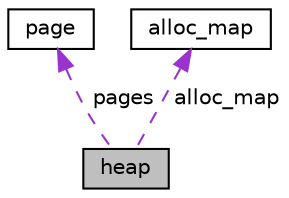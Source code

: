 digraph "heap"
{
  edge [fontname="Helvetica",fontsize="10",labelfontname="Helvetica",labelfontsize="10"];
  node [fontname="Helvetica",fontsize="10",shape=record];
  Node1 [label="heap",height=0.2,width=0.4,color="black", fillcolor="grey75", style="filled", fontcolor="black"];
  Node2 -> Node1 [dir="back",color="darkorchid3",fontsize="10",style="dashed",label=" pages" ,fontname="Helvetica"];
  Node2 [label="page",height=0.2,width=0.4,color="black", fillcolor="white", style="filled",URL="$structpage.html"];
  Node3 -> Node1 [dir="back",color="darkorchid3",fontsize="10",style="dashed",label=" alloc_map" ,fontname="Helvetica"];
  Node3 [label="alloc_map",height=0.2,width=0.4,color="black", fillcolor="white", style="filled",URL="$structalloc__map.html"];
}
